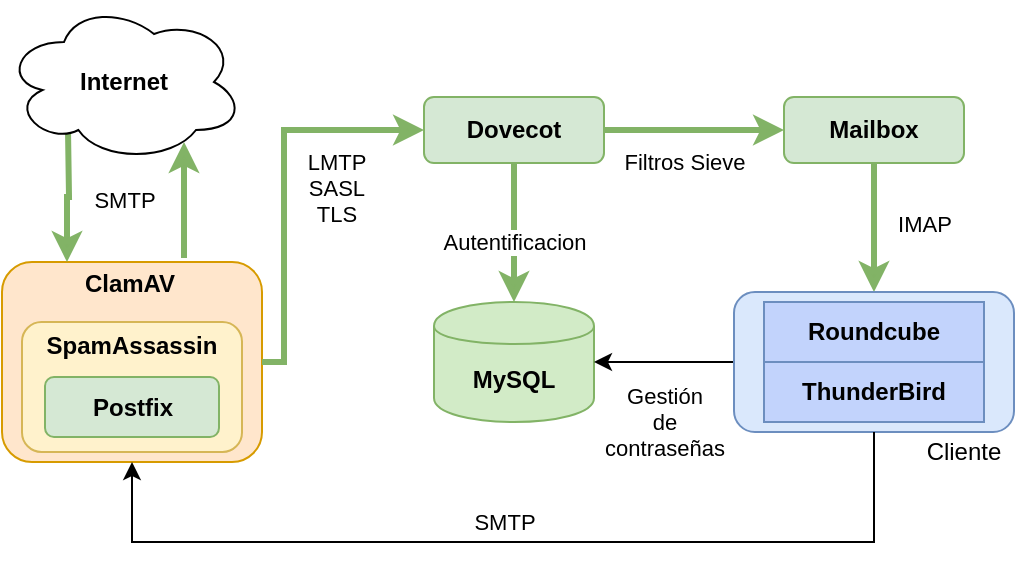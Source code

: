 <mxfile version="10.6.9" type="google"><diagram id="CvFwHfKmhLliFbMhjH09" name="Page-1"><mxGraphModel dx="840" dy="452" grid="1" gridSize="10" guides="1" tooltips="1" connect="1" arrows="1" fold="1" page="1" pageScale="1" pageWidth="827" pageHeight="1169" math="0" shadow="0"><root><mxCell id="0"/><mxCell id="1" parent="0"/><mxCell id="N4ALr_WP7sLWh8f1afRH-3" value="" style="rounded=1;whiteSpace=wrap;html=1;fillColor=#ffe6cc;strokeColor=#d79b00;" parent="1" vertex="1"><mxGeometry x="149" y="280" width="130" height="100" as="geometry"/></mxCell><mxCell id="N4ALr_WP7sLWh8f1afRH-4" value="" style="rounded=1;whiteSpace=wrap;html=1;fillColor=#fff2cc;strokeColor=#d6b656;" parent="1" vertex="1"><mxGeometry x="159" y="310" width="110" height="65" as="geometry"/></mxCell><mxCell id="N4ALr_WP7sLWh8f1afRH-1" value="&lt;b&gt;Postfix&lt;/b&gt;" style="rounded=1;whiteSpace=wrap;html=1;fillColor=#d5e8d4;strokeColor=#82b366;" parent="1" vertex="1"><mxGeometry x="170.5" y="337.5" width="87" height="30" as="geometry"/></mxCell><mxCell id="N4ALr_WP7sLWh8f1afRH-9" value="LMTP&lt;br&gt;SASL&lt;br&gt;TLS&lt;br&gt;" style="edgeStyle=orthogonalEdgeStyle;rounded=0;orthogonalLoop=1;jettySize=auto;html=1;entryX=0;entryY=0.5;entryDx=0;entryDy=0;exitX=1;exitY=0.5;exitDx=0;exitDy=0;fillColor=#d5e8d4;strokeColor=#82b366;strokeWidth=3;" parent="1" source="N4ALr_WP7sLWh8f1afRH-3" target="N4ALr_WP7sLWh8f1afRH-7" edge="1"><mxGeometry y="-26" relative="1" as="geometry"><mxPoint x="280" y="214" as="sourcePoint"/><Array as="points"><mxPoint x="290" y="330"/><mxPoint x="290" y="214"/></Array><mxPoint as="offset"/></mxGeometry></mxCell><mxCell id="N4ALr_WP7sLWh8f1afRH-5" value="SpamAssassin" style="text;html=1;strokeColor=none;fillColor=none;align=center;verticalAlign=middle;whiteSpace=wrap;rounded=0;fontStyle=1" parent="1" vertex="1"><mxGeometry x="154" y="311.5" width="120" height="20" as="geometry"/></mxCell><mxCell id="N4ALr_WP7sLWh8f1afRH-24" style="edgeStyle=orthogonalEdgeStyle;rounded=0;orthogonalLoop=1;jettySize=auto;html=1;entryX=0.75;entryY=0.875;entryDx=0;entryDy=0;entryPerimeter=0;exitX=0.7;exitY=-0.02;exitDx=0;exitDy=0;exitPerimeter=0;strokeWidth=3;fillColor=#d5e8d4;strokeColor=#82b366;" parent="1" source="N4ALr_WP7sLWh8f1afRH-3" target="N4ALr_WP7sLWh8f1afRH-22" edge="1"><mxGeometry relative="1" as="geometry"/></mxCell><mxCell id="N4ALr_WP7sLWh8f1afRH-6" value="ClamAV" style="text;html=1;strokeColor=none;fillColor=none;align=center;verticalAlign=middle;whiteSpace=wrap;rounded=0;fontStyle=1" parent="1" vertex="1"><mxGeometry x="193" y="281" width="40" height="20" as="geometry"/></mxCell><mxCell id="N4ALr_WP7sLWh8f1afRH-10" value="Filtros Sieve" style="edgeStyle=orthogonalEdgeStyle;rounded=0;orthogonalLoop=1;jettySize=auto;html=1;entryX=0;entryY=0.5;entryDx=0;entryDy=0;fillColor=#d5e8d4;strokeColor=#82b366;strokeWidth=3;" parent="1" source="N4ALr_WP7sLWh8f1afRH-7" target="N4ALr_WP7sLWh8f1afRH-8" edge="1"><mxGeometry x="-0.111" y="-16" relative="1" as="geometry"><mxPoint as="offset"/></mxGeometry></mxCell><mxCell id="N4ALr_WP7sLWh8f1afRH-14" value="Autentificacion" style="edgeStyle=orthogonalEdgeStyle;rounded=0;orthogonalLoop=1;jettySize=auto;html=1;entryX=0.5;entryY=0;entryDx=0;entryDy=0;fillColor=#d5e8d4;strokeColor=#82b366;strokeWidth=3;" parent="1" source="N4ALr_WP7sLWh8f1afRH-7" target="N4ALr_WP7sLWh8f1afRH-13" edge="1"><mxGeometry x="0.137" relative="1" as="geometry"><Array as="points"><mxPoint x="405" y="270"/><mxPoint x="405" y="270"/></Array><mxPoint as="offset"/></mxGeometry></mxCell><mxCell id="N4ALr_WP7sLWh8f1afRH-7" value="Dovecot" style="rounded=1;whiteSpace=wrap;html=1;fontStyle=1;fillColor=#d5e8d4;strokeColor=#82b366;" parent="1" vertex="1"><mxGeometry x="360" y="197.5" width="90" height="33" as="geometry"/></mxCell><mxCell id="N4ALr_WP7sLWh8f1afRH-20" value="IMAP" style="edgeStyle=orthogonalEdgeStyle;rounded=0;orthogonalLoop=1;jettySize=auto;html=1;entryX=0.5;entryY=0;entryDx=0;entryDy=0;fillColor=#d5e8d4;strokeColor=#82b366;strokeWidth=3;" parent="1" source="N4ALr_WP7sLWh8f1afRH-8" target="N4ALr_WP7sLWh8f1afRH-15" edge="1"><mxGeometry x="-0.085" y="25" relative="1" as="geometry"><mxPoint y="1" as="offset"/></mxGeometry></mxCell><mxCell id="N4ALr_WP7sLWh8f1afRH-8" value="Mailbox" style="rounded=1;whiteSpace=wrap;html=1;fontStyle=1;fillColor=#d5e8d4;strokeColor=#82b366;" parent="1" vertex="1"><mxGeometry x="540" y="197.5" width="90" height="33" as="geometry"/></mxCell><mxCell id="N4ALr_WP7sLWh8f1afRH-13" value="MySQL" style="shape=cylinder;whiteSpace=wrap;html=1;boundedLbl=1;backgroundOutline=1;fontStyle=1;fillColor=#D2EBC7;strokeColor=#82b366;" parent="1" vertex="1"><mxGeometry x="365" y="300" width="80" height="60" as="geometry"/></mxCell><mxCell id="N4ALr_WP7sLWh8f1afRH-18" value="Gestión&lt;br&gt;de&lt;br&gt;contraseñas&lt;br&gt;" style="edgeStyle=orthogonalEdgeStyle;rounded=0;orthogonalLoop=1;jettySize=auto;html=1;entryX=1;entryY=0.5;entryDx=0;entryDy=0;" parent="1" source="N4ALr_WP7sLWh8f1afRH-15" target="N4ALr_WP7sLWh8f1afRH-13" edge="1"><mxGeometry y="30" relative="1" as="geometry"><mxPoint as="offset"/></mxGeometry></mxCell><mxCell id="N4ALr_WP7sLWh8f1afRH-15" value="" style="rounded=1;whiteSpace=wrap;html=1;fillColor=#dae8fc;strokeColor=#6c8ebf;" parent="1" vertex="1"><mxGeometry x="515" y="295" width="140" height="70" as="geometry"/></mxCell><mxCell id="N4ALr_WP7sLWh8f1afRH-16" value="Roundcube" style="rounded=0;whiteSpace=wrap;html=1;fontStyle=1;fillColor=#C2D3FC;strokeColor=#6c8ebf;" parent="1" vertex="1"><mxGeometry x="530" y="300" width="110" height="30" as="geometry"/></mxCell><mxCell id="N4ALr_WP7sLWh8f1afRH-21" value="SMTP" style="edgeStyle=orthogonalEdgeStyle;rounded=0;orthogonalLoop=1;jettySize=auto;html=1;entryX=0.5;entryY=1;entryDx=0;entryDy=0;exitX=0.5;exitY=1;exitDx=0;exitDy=0;" parent="1" source="N4ALr_WP7sLWh8f1afRH-15" target="N4ALr_WP7sLWh8f1afRH-3" edge="1"><mxGeometry x="0.03" y="-10" relative="1" as="geometry"><mxPoint x="585" y="380" as="sourcePoint"/><Array as="points"><mxPoint x="585" y="420"/><mxPoint x="214" y="420"/></Array><mxPoint as="offset"/></mxGeometry></mxCell><mxCell id="N4ALr_WP7sLWh8f1afRH-17" value="ThunderBird" style="rounded=0;whiteSpace=wrap;html=1;fontStyle=1;fillColor=#C2D3FC;strokeColor=#6c8ebf;" parent="1" vertex="1"><mxGeometry x="530" y="330" width="110" height="30" as="geometry"/></mxCell><mxCell id="N4ALr_WP7sLWh8f1afRH-23" value="SMTP" style="edgeStyle=orthogonalEdgeStyle;rounded=0;orthogonalLoop=1;jettySize=auto;html=1;entryX=0.25;entryY=0;entryDx=0;entryDy=0;fillColor=#d5e8d4;strokeColor=#82b366;strokeWidth=3;" parent="1" target="N4ALr_WP7sLWh8f1afRH-3" edge="1"><mxGeometry x="0.091" y="28" relative="1" as="geometry"><mxPoint x="182" y="214" as="sourcePoint"/><mxPoint as="offset"/></mxGeometry></mxCell><mxCell id="N4ALr_WP7sLWh8f1afRH-22" value="Internet" style="ellipse;shape=cloud;whiteSpace=wrap;html=1;fontStyle=1" parent="1" vertex="1"><mxGeometry x="150" y="150" width="120" height="80" as="geometry"/></mxCell><mxCell id="NEtsJyEs_YnXE-sVqhKx-2" value="Cliente" style="text;html=1;strokeColor=none;fillColor=none;align=center;verticalAlign=middle;whiteSpace=wrap;rounded=0;" vertex="1" parent="1"><mxGeometry x="610" y="365" width="40" height="20" as="geometry"/></mxCell></root></mxGraphModel></diagram></mxfile>
